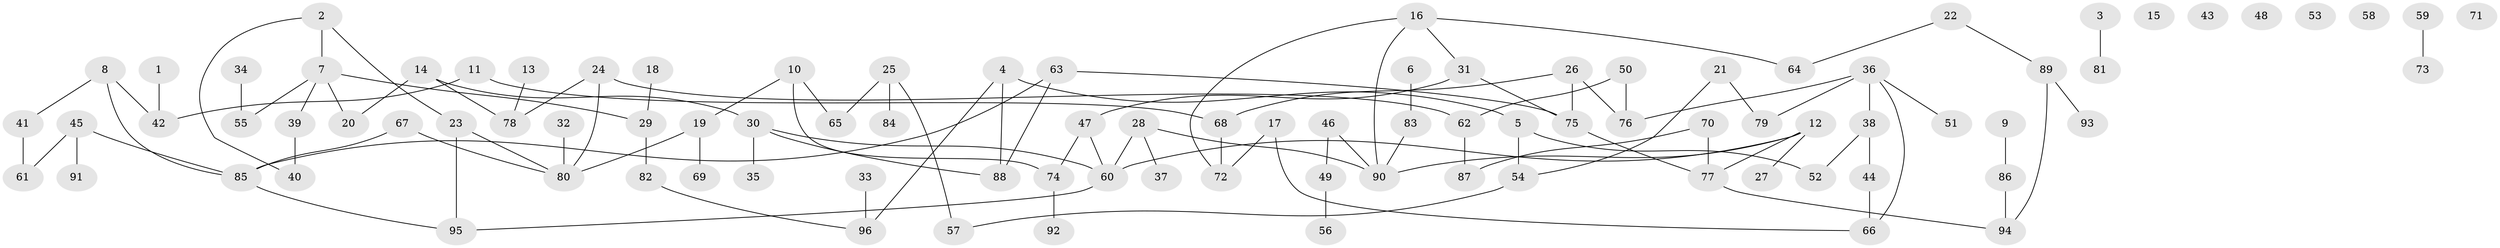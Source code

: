 // coarse degree distribution, {4: 0.12903225806451613, 10: 0.03225806451612903, 3: 0.1935483870967742, 2: 0.3548387096774194, 7: 0.03225806451612903, 5: 0.0967741935483871, 1: 0.12903225806451613, 6: 0.03225806451612903}
// Generated by graph-tools (version 1.1) at 2025/48/03/04/25 22:48:28]
// undirected, 96 vertices, 109 edges
graph export_dot {
  node [color=gray90,style=filled];
  1;
  2;
  3;
  4;
  5;
  6;
  7;
  8;
  9;
  10;
  11;
  12;
  13;
  14;
  15;
  16;
  17;
  18;
  19;
  20;
  21;
  22;
  23;
  24;
  25;
  26;
  27;
  28;
  29;
  30;
  31;
  32;
  33;
  34;
  35;
  36;
  37;
  38;
  39;
  40;
  41;
  42;
  43;
  44;
  45;
  46;
  47;
  48;
  49;
  50;
  51;
  52;
  53;
  54;
  55;
  56;
  57;
  58;
  59;
  60;
  61;
  62;
  63;
  64;
  65;
  66;
  67;
  68;
  69;
  70;
  71;
  72;
  73;
  74;
  75;
  76;
  77;
  78;
  79;
  80;
  81;
  82;
  83;
  84;
  85;
  86;
  87;
  88;
  89;
  90;
  91;
  92;
  93;
  94;
  95;
  96;
  1 -- 42;
  2 -- 7;
  2 -- 23;
  2 -- 40;
  3 -- 81;
  4 -- 5;
  4 -- 88;
  4 -- 96;
  5 -- 52;
  5 -- 54;
  6 -- 83;
  7 -- 20;
  7 -- 29;
  7 -- 39;
  7 -- 55;
  8 -- 41;
  8 -- 42;
  8 -- 85;
  9 -- 86;
  10 -- 19;
  10 -- 65;
  10 -- 74;
  11 -- 42;
  11 -- 68;
  12 -- 27;
  12 -- 60;
  12 -- 77;
  12 -- 90;
  13 -- 78;
  14 -- 20;
  14 -- 30;
  14 -- 78;
  16 -- 31;
  16 -- 64;
  16 -- 72;
  16 -- 90;
  17 -- 66;
  17 -- 72;
  18 -- 29;
  19 -- 69;
  19 -- 80;
  21 -- 54;
  21 -- 79;
  22 -- 64;
  22 -- 89;
  23 -- 80;
  23 -- 95;
  24 -- 62;
  24 -- 78;
  24 -- 80;
  25 -- 57;
  25 -- 65;
  25 -- 84;
  26 -- 68;
  26 -- 75;
  26 -- 76;
  28 -- 37;
  28 -- 60;
  28 -- 90;
  29 -- 82;
  30 -- 35;
  30 -- 60;
  30 -- 88;
  31 -- 47;
  31 -- 75;
  32 -- 80;
  33 -- 96;
  34 -- 55;
  36 -- 38;
  36 -- 51;
  36 -- 66;
  36 -- 76;
  36 -- 79;
  38 -- 44;
  38 -- 52;
  39 -- 40;
  41 -- 61;
  44 -- 66;
  45 -- 61;
  45 -- 85;
  45 -- 91;
  46 -- 49;
  46 -- 90;
  47 -- 60;
  47 -- 74;
  49 -- 56;
  50 -- 62;
  50 -- 76;
  54 -- 57;
  59 -- 73;
  60 -- 95;
  62 -- 87;
  63 -- 75;
  63 -- 85;
  63 -- 88;
  67 -- 80;
  67 -- 85;
  68 -- 72;
  70 -- 77;
  70 -- 87;
  74 -- 92;
  75 -- 77;
  77 -- 94;
  82 -- 96;
  83 -- 90;
  85 -- 95;
  86 -- 94;
  89 -- 93;
  89 -- 94;
}

